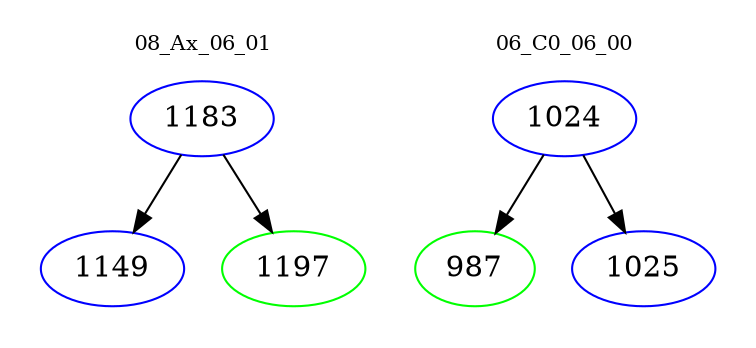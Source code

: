 digraph{
subgraph cluster_0 {
color = white
label = "08_Ax_06_01";
fontsize=10;
T0_1183 [label="1183", color="blue"]
T0_1183 -> T0_1149 [color="black"]
T0_1149 [label="1149", color="blue"]
T0_1183 -> T0_1197 [color="black"]
T0_1197 [label="1197", color="green"]
}
subgraph cluster_1 {
color = white
label = "06_C0_06_00";
fontsize=10;
T1_1024 [label="1024", color="blue"]
T1_1024 -> T1_987 [color="black"]
T1_987 [label="987", color="green"]
T1_1024 -> T1_1025 [color="black"]
T1_1025 [label="1025", color="blue"]
}
}
